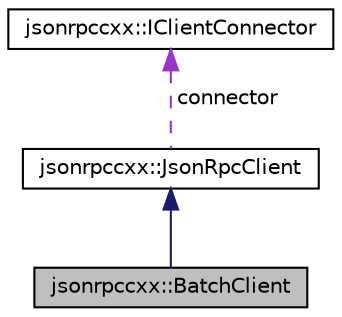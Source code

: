 digraph "jsonrpccxx::BatchClient"
{
  edge [fontname="Helvetica",fontsize="10",labelfontname="Helvetica",labelfontsize="10"];
  node [fontname="Helvetica",fontsize="10",shape=record];
  Node2 [label="jsonrpccxx::BatchClient",height=0.2,width=0.4,color="black", fillcolor="grey75", style="filled", fontcolor="black"];
  Node3 -> Node2 [dir="back",color="midnightblue",fontsize="10",style="solid",fontname="Helvetica"];
  Node3 [label="jsonrpccxx::JsonRpcClient",height=0.2,width=0.4,color="black", fillcolor="white", style="filled",URL="$classjsonrpccxx_1_1JsonRpcClient.html"];
  Node4 -> Node3 [dir="back",color="darkorchid3",fontsize="10",style="dashed",label=" connector" ,fontname="Helvetica"];
  Node4 [label="jsonrpccxx::IClientConnector",height=0.2,width=0.4,color="black", fillcolor="white", style="filled",URL="$classjsonrpccxx_1_1IClientConnector.html"];
}
